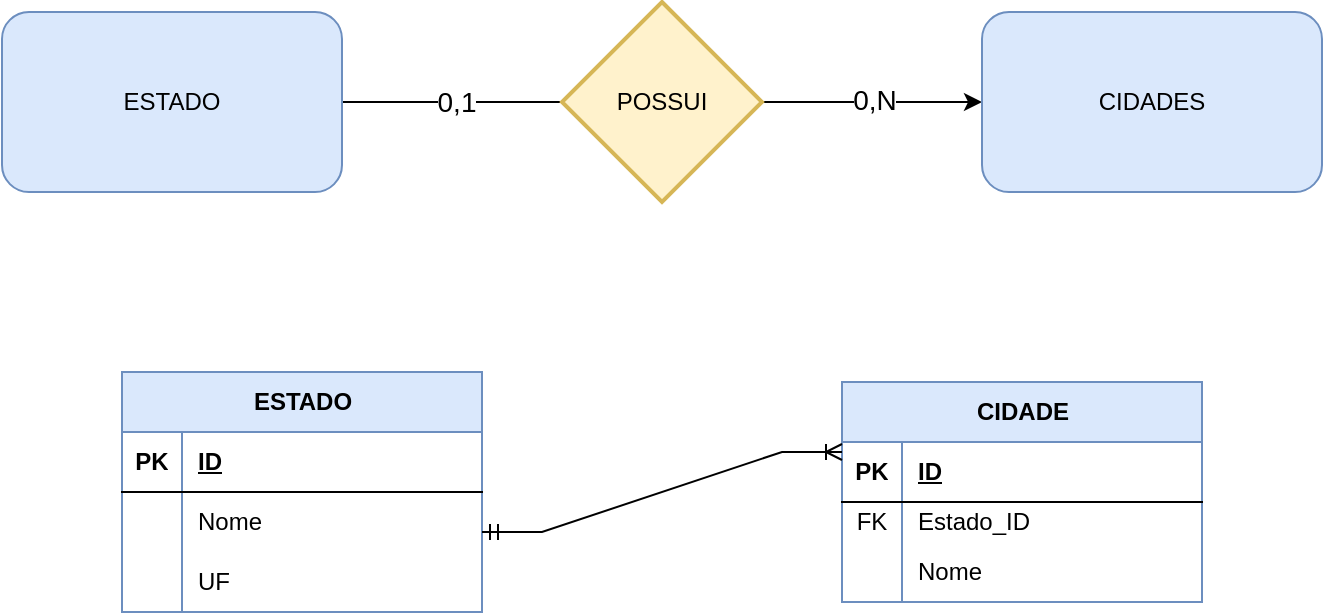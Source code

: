 <mxfile version="23.1.8" type="device">
  <diagram name="Página-1" id="07-p4cj0gWbTpa4bNTfL">
    <mxGraphModel dx="1195" dy="650" grid="1" gridSize="10" guides="1" tooltips="1" connect="1" arrows="1" fold="1" page="1" pageScale="1" pageWidth="827" pageHeight="1169" math="0" shadow="0">
      <root>
        <mxCell id="0" />
        <mxCell id="1" parent="0" />
        <mxCell id="GSwl4g_qX0_vJO5xqs1o-2" style="edgeStyle=orthogonalEdgeStyle;rounded=0;orthogonalLoop=1;jettySize=auto;html=1;entryX=0;entryY=0.5;entryDx=0;entryDy=0;" edge="1" parent="1" source="GSwl4g_qX0_vJO5xqs1o-1" target="GSwl4g_qX0_vJO5xqs1o-3">
          <mxGeometry relative="1" as="geometry">
            <mxPoint x="490" y="85" as="targetPoint" />
          </mxGeometry>
        </mxCell>
        <mxCell id="GSwl4g_qX0_vJO5xqs1o-5" value="1" style="edgeLabel;html=1;align=center;verticalAlign=middle;resizable=0;points=[];" vertex="1" connectable="0" parent="GSwl4g_qX0_vJO5xqs1o-2">
          <mxGeometry x="-0.675" y="1" relative="1" as="geometry">
            <mxPoint as="offset" />
          </mxGeometry>
        </mxCell>
        <mxCell id="GSwl4g_qX0_vJO5xqs1o-6" value="0,N" style="edgeLabel;html=1;align=center;verticalAlign=middle;resizable=0;points=[];fontSize=14;" vertex="1" connectable="0" parent="GSwl4g_qX0_vJO5xqs1o-2">
          <mxGeometry x="0.662" y="1" relative="1" as="geometry">
            <mxPoint as="offset" />
          </mxGeometry>
        </mxCell>
        <mxCell id="GSwl4g_qX0_vJO5xqs1o-7" value="0,1" style="edgeLabel;html=1;align=center;verticalAlign=middle;resizable=0;points=[];fontSize=14;" vertex="1" connectable="0" parent="GSwl4g_qX0_vJO5xqs1o-2">
          <mxGeometry x="-0.646" relative="1" as="geometry">
            <mxPoint as="offset" />
          </mxGeometry>
        </mxCell>
        <mxCell id="GSwl4g_qX0_vJO5xqs1o-1" value="ESTADO" style="rounded=1;whiteSpace=wrap;html=1;fillColor=#dae8fc;strokeColor=#6c8ebf;" vertex="1" parent="1">
          <mxGeometry x="90" y="40" width="170" height="90" as="geometry" />
        </mxCell>
        <mxCell id="GSwl4g_qX0_vJO5xqs1o-3" value="CIDADES" style="rounded=1;whiteSpace=wrap;html=1;fillColor=#dae8fc;strokeColor=#6c8ebf;" vertex="1" parent="1">
          <mxGeometry x="580" y="40" width="170" height="90" as="geometry" />
        </mxCell>
        <mxCell id="GSwl4g_qX0_vJO5xqs1o-4" value="POSSUI" style="strokeWidth=2;html=1;shape=mxgraph.flowchart.decision;whiteSpace=wrap;fillColor=#fff2cc;strokeColor=#d6b656;" vertex="1" parent="1">
          <mxGeometry x="370" y="35" width="100" height="100" as="geometry" />
        </mxCell>
        <mxCell id="GSwl4g_qX0_vJO5xqs1o-32" value="ESTADO" style="shape=table;startSize=30;container=1;collapsible=1;childLayout=tableLayout;fixedRows=1;rowLines=0;fontStyle=1;align=center;resizeLast=1;html=1;fillColor=#dae8fc;strokeColor=#6c8ebf;" vertex="1" parent="1">
          <mxGeometry x="150" y="220" width="180" height="120" as="geometry" />
        </mxCell>
        <mxCell id="GSwl4g_qX0_vJO5xqs1o-33" value="" style="shape=tableRow;horizontal=0;startSize=0;swimlaneHead=0;swimlaneBody=0;fillColor=none;collapsible=0;dropTarget=0;points=[[0,0.5],[1,0.5]];portConstraint=eastwest;top=0;left=0;right=0;bottom=1;" vertex="1" parent="GSwl4g_qX0_vJO5xqs1o-32">
          <mxGeometry y="30" width="180" height="30" as="geometry" />
        </mxCell>
        <mxCell id="GSwl4g_qX0_vJO5xqs1o-34" value="PK" style="shape=partialRectangle;connectable=0;fillColor=none;top=0;left=0;bottom=0;right=0;fontStyle=1;overflow=hidden;whiteSpace=wrap;html=1;" vertex="1" parent="GSwl4g_qX0_vJO5xqs1o-33">
          <mxGeometry width="30" height="30" as="geometry">
            <mxRectangle width="30" height="30" as="alternateBounds" />
          </mxGeometry>
        </mxCell>
        <mxCell id="GSwl4g_qX0_vJO5xqs1o-35" value="ID" style="shape=partialRectangle;connectable=0;fillColor=none;top=0;left=0;bottom=0;right=0;align=left;spacingLeft=6;fontStyle=5;overflow=hidden;whiteSpace=wrap;html=1;" vertex="1" parent="GSwl4g_qX0_vJO5xqs1o-33">
          <mxGeometry x="30" width="150" height="30" as="geometry">
            <mxRectangle width="150" height="30" as="alternateBounds" />
          </mxGeometry>
        </mxCell>
        <mxCell id="GSwl4g_qX0_vJO5xqs1o-36" value="" style="shape=tableRow;horizontal=0;startSize=0;swimlaneHead=0;swimlaneBody=0;fillColor=none;collapsible=0;dropTarget=0;points=[[0,0.5],[1,0.5]];portConstraint=eastwest;top=0;left=0;right=0;bottom=0;" vertex="1" parent="GSwl4g_qX0_vJO5xqs1o-32">
          <mxGeometry y="60" width="180" height="30" as="geometry" />
        </mxCell>
        <mxCell id="GSwl4g_qX0_vJO5xqs1o-37" value="" style="shape=partialRectangle;connectable=0;fillColor=none;top=0;left=0;bottom=0;right=0;editable=1;overflow=hidden;whiteSpace=wrap;html=1;" vertex="1" parent="GSwl4g_qX0_vJO5xqs1o-36">
          <mxGeometry width="30" height="30" as="geometry">
            <mxRectangle width="30" height="30" as="alternateBounds" />
          </mxGeometry>
        </mxCell>
        <mxCell id="GSwl4g_qX0_vJO5xqs1o-38" value="Nome" style="shape=partialRectangle;connectable=0;fillColor=none;top=0;left=0;bottom=0;right=0;align=left;spacingLeft=6;overflow=hidden;whiteSpace=wrap;html=1;" vertex="1" parent="GSwl4g_qX0_vJO5xqs1o-36">
          <mxGeometry x="30" width="150" height="30" as="geometry">
            <mxRectangle width="150" height="30" as="alternateBounds" />
          </mxGeometry>
        </mxCell>
        <mxCell id="GSwl4g_qX0_vJO5xqs1o-39" value="" style="shape=tableRow;horizontal=0;startSize=0;swimlaneHead=0;swimlaneBody=0;fillColor=none;collapsible=0;dropTarget=0;points=[[0,0.5],[1,0.5]];portConstraint=eastwest;top=0;left=0;right=0;bottom=0;" vertex="1" parent="GSwl4g_qX0_vJO5xqs1o-32">
          <mxGeometry y="90" width="180" height="30" as="geometry" />
        </mxCell>
        <mxCell id="GSwl4g_qX0_vJO5xqs1o-40" value="" style="shape=partialRectangle;connectable=0;fillColor=none;top=0;left=0;bottom=0;right=0;editable=1;overflow=hidden;whiteSpace=wrap;html=1;" vertex="1" parent="GSwl4g_qX0_vJO5xqs1o-39">
          <mxGeometry width="30" height="30" as="geometry">
            <mxRectangle width="30" height="30" as="alternateBounds" />
          </mxGeometry>
        </mxCell>
        <mxCell id="GSwl4g_qX0_vJO5xqs1o-41" value="UF" style="shape=partialRectangle;connectable=0;fillColor=none;top=0;left=0;bottom=0;right=0;align=left;spacingLeft=6;overflow=hidden;whiteSpace=wrap;html=1;" vertex="1" parent="GSwl4g_qX0_vJO5xqs1o-39">
          <mxGeometry x="30" width="150" height="30" as="geometry">
            <mxRectangle width="150" height="30" as="alternateBounds" />
          </mxGeometry>
        </mxCell>
        <mxCell id="GSwl4g_qX0_vJO5xqs1o-45" value="CIDADE" style="shape=table;startSize=30;container=1;collapsible=1;childLayout=tableLayout;fixedRows=1;rowLines=0;fontStyle=1;align=center;resizeLast=1;html=1;fillColor=#dae8fc;strokeColor=#6c8ebf;" vertex="1" parent="1">
          <mxGeometry x="510" y="225" width="180" height="110" as="geometry" />
        </mxCell>
        <mxCell id="GSwl4g_qX0_vJO5xqs1o-46" value="" style="shape=tableRow;horizontal=0;startSize=0;swimlaneHead=0;swimlaneBody=0;fillColor=none;collapsible=0;dropTarget=0;points=[[0,0.5],[1,0.5]];portConstraint=eastwest;top=0;left=0;right=0;bottom=1;" vertex="1" parent="GSwl4g_qX0_vJO5xqs1o-45">
          <mxGeometry y="30" width="180" height="30" as="geometry" />
        </mxCell>
        <mxCell id="GSwl4g_qX0_vJO5xqs1o-47" value="PK" style="shape=partialRectangle;connectable=0;fillColor=none;top=0;left=0;bottom=0;right=0;fontStyle=1;overflow=hidden;whiteSpace=wrap;html=1;" vertex="1" parent="GSwl4g_qX0_vJO5xqs1o-46">
          <mxGeometry width="30" height="30" as="geometry">
            <mxRectangle width="30" height="30" as="alternateBounds" />
          </mxGeometry>
        </mxCell>
        <mxCell id="GSwl4g_qX0_vJO5xqs1o-48" value="ID" style="shape=partialRectangle;connectable=0;fillColor=none;top=0;left=0;bottom=0;right=0;align=left;spacingLeft=6;fontStyle=5;overflow=hidden;whiteSpace=wrap;html=1;" vertex="1" parent="GSwl4g_qX0_vJO5xqs1o-46">
          <mxGeometry x="30" width="150" height="30" as="geometry">
            <mxRectangle width="150" height="30" as="alternateBounds" />
          </mxGeometry>
        </mxCell>
        <mxCell id="GSwl4g_qX0_vJO5xqs1o-49" value="" style="shape=tableRow;horizontal=0;startSize=0;swimlaneHead=0;swimlaneBody=0;fillColor=none;collapsible=0;dropTarget=0;points=[[0,0.5],[1,0.5]];portConstraint=eastwest;top=0;left=0;right=0;bottom=0;" vertex="1" parent="GSwl4g_qX0_vJO5xqs1o-45">
          <mxGeometry y="60" width="180" height="20" as="geometry" />
        </mxCell>
        <mxCell id="GSwl4g_qX0_vJO5xqs1o-50" value="FK" style="shape=partialRectangle;connectable=0;fillColor=none;top=0;left=0;bottom=0;right=0;editable=1;overflow=hidden;whiteSpace=wrap;html=1;strokeColor=#000000;" vertex="1" parent="GSwl4g_qX0_vJO5xqs1o-49">
          <mxGeometry width="30" height="20" as="geometry">
            <mxRectangle width="30" height="20" as="alternateBounds" />
          </mxGeometry>
        </mxCell>
        <mxCell id="GSwl4g_qX0_vJO5xqs1o-51" value="Estado_ID" style="shape=partialRectangle;connectable=0;fillColor=none;top=0;left=0;bottom=0;right=0;align=left;spacingLeft=6;overflow=hidden;whiteSpace=wrap;html=1;strokeColor=#000000;" vertex="1" parent="GSwl4g_qX0_vJO5xqs1o-49">
          <mxGeometry x="30" width="150" height="20" as="geometry">
            <mxRectangle width="150" height="20" as="alternateBounds" />
          </mxGeometry>
        </mxCell>
        <mxCell id="GSwl4g_qX0_vJO5xqs1o-52" value="" style="shape=tableRow;horizontal=0;startSize=0;swimlaneHead=0;swimlaneBody=0;fillColor=none;collapsible=0;dropTarget=0;points=[[0,0.5],[1,0.5]];portConstraint=eastwest;top=0;left=0;right=0;bottom=0;" vertex="1" parent="GSwl4g_qX0_vJO5xqs1o-45">
          <mxGeometry y="80" width="180" height="30" as="geometry" />
        </mxCell>
        <mxCell id="GSwl4g_qX0_vJO5xqs1o-53" value="" style="shape=partialRectangle;connectable=0;fillColor=none;top=0;left=0;bottom=0;right=0;editable=1;overflow=hidden;whiteSpace=wrap;html=1;" vertex="1" parent="GSwl4g_qX0_vJO5xqs1o-52">
          <mxGeometry width="30" height="30" as="geometry">
            <mxRectangle width="30" height="30" as="alternateBounds" />
          </mxGeometry>
        </mxCell>
        <mxCell id="GSwl4g_qX0_vJO5xqs1o-54" value="Nome" style="shape=partialRectangle;connectable=0;fillColor=none;top=0;left=0;bottom=0;right=0;align=left;spacingLeft=6;overflow=hidden;whiteSpace=wrap;html=1;" vertex="1" parent="GSwl4g_qX0_vJO5xqs1o-52">
          <mxGeometry x="30" width="150" height="30" as="geometry">
            <mxRectangle width="150" height="30" as="alternateBounds" />
          </mxGeometry>
        </mxCell>
        <mxCell id="GSwl4g_qX0_vJO5xqs1o-55" value="" style="edgeStyle=entityRelationEdgeStyle;fontSize=12;html=1;endArrow=ERoneToMany;startArrow=ERmandOne;rounded=0;" edge="1" parent="1">
          <mxGeometry width="100" height="100" relative="1" as="geometry">
            <mxPoint x="330" y="300" as="sourcePoint" />
            <mxPoint x="510" y="260" as="targetPoint" />
          </mxGeometry>
        </mxCell>
      </root>
    </mxGraphModel>
  </diagram>
</mxfile>
